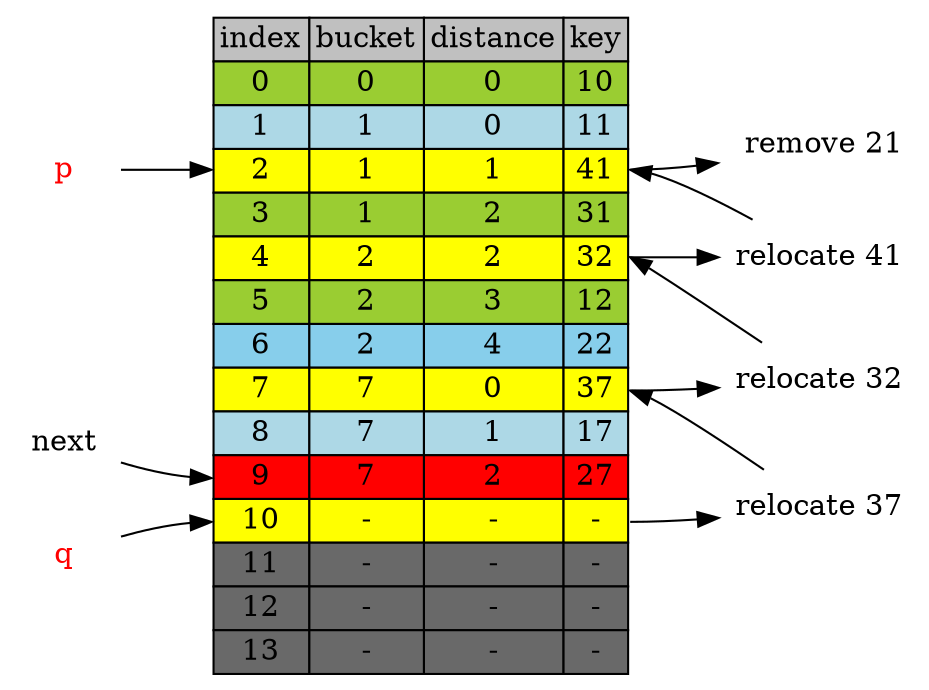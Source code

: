 digraph table{
    rankdir=LR
    node[shape=plaintext]
     table[label=<
        <TABLE BORDER="0" CELLBORDER="1" CELLSPACING="0">
            <TR>
                <TD BGCOLOR="grey">index</TD>
                <TD BGCOLOR="grey">bucket</TD>
                <TD BGCOLOR="grey">distance</TD>
                <TD BGCOLOR="grey">key</TD>
            </TR>           
            <TR>
                <TD BGCOLOR="yellowgreen" PORT="i0">0</TD>
                <TD BGCOLOR="yellowgreen">0</TD>
                <TD BGCOLOR="yellowgreen">0</TD>
                <TD BGCOLOR="yellowgreen" PORT="k0">10</TD>
            </TR>           
            <TR>
                <TD BGCOLOR="lightblue" PORT="i1">1</TD>
                <TD BGCOLOR="lightblue">1</TD>
                <TD BGCOLOR="lightblue">0</TD>
                <TD BGCOLOR="lightblue" PORT="k1">11</TD>
            </TR>           
            <TR>
                <TD BGCOLOR="yellow" PORT="i2">2</TD>
                <TD BGCOLOR="yellow">1</TD>
                <TD BGCOLOR="yellow">1</TD>
                <TD BGCOLOR="yellow" PORT="k2">41</TD>
            </TR>           
            <TR>
                <TD BGCOLOR="yellowgreen" PORT="i3">3</TD>
                <TD BGCOLOR="yellowgreen">1</TD>
                <TD BGCOLOR="yellowgreen">2</TD>
                <TD BGCOLOR="yellowgreen" PORT="k3">31</TD>
            </TR>           
            <TR>
                <TD BGCOLOR="yellow" PORT="i4">4</TD>
                <TD BGCOLOR="yellow">2</TD>
                <TD BGCOLOR="yellow">2</TD>
                <TD BGCOLOR="yellow" PORT="k4">32</TD>
            </TR>           
            <TR>
                <TD BGCOLOR="yellowgreen" PORT="i5">5</TD>
                <TD BGCOLOR="yellowgreen">2</TD>
                <TD BGCOLOR="yellowgreen">3</TD>
                <TD BGCOLOR="yellowgreen" PORT="k5">12</TD>
            </TR>
            <TR>
                <TD BGCOLOR="skyblue" PORT="i6">6</TD>
                <TD BGCOLOR="skyblue">2</TD>
                <TD BGCOLOR="skyblue">4</TD>
                <TD BGCOLOR="skyblue" PORT="k6">22</TD> 
            </TR>           
            <TR>
                <TD BGCOLOR="yellow" PORT="i7">7</TD>
                <TD BGCOLOR="yellow">7</TD>
                <TD BGCOLOR="yellow">0</TD>
                <TD BGCOLOR="yellow" PORT="k7">37</TD>
            </TR>           
            <TR>
                <TD BGCOLOR="lightblue" PORT="i8">8</TD>
                <TD BGCOLOR="lightblue">7</TD>
                <TD BGCOLOR="lightblue">1</TD>
                <TD BGCOLOR="lightblue" PORT="k8">17</TD>
            </TR>           
            <TR>
                <TD BGCOLOR="red" PORT="i9">9</TD>
                <TD BGCOLOR="red">7</TD>
                <TD BGCOLOR="red">2</TD>
                <TD BGCOLOR="red" PORT="k9">27</TD>
            </TR>           
            <TR>
                <TD BGCOLOR="yellow" PORT="i10">10</TD>
                <TD BGCOLOR="yellow">-</TD>
                <TD BGCOLOR="yellow">-</TD>
                <TD BGCOLOR="yellow" PORT="k10">-</TD>
            </TR>           
            <TR>
                <TD BGCOLOR="dimgrey" PORT="i11">11</TD>
                <TD BGCOLOR="dimgrey">-</TD>
                <TD BGCOLOR="dimgrey">-</TD>
                <TD BGCOLOR="dimgrey" PORT="k11">-</TD>
            </TR>           
            <TR>
                <TD BGCOLOR="dimgrey" PORT="i12">12</TD>
                <TD BGCOLOR="dimgrey">-</TD>
                <TD BGCOLOR="dimgrey">-</TD>
                <TD BGCOLOR="dimgrey" PORT="k12">-</TD>
            </TR>           
            <TR>
                <TD BGCOLOR="dimgrey" PORT="i13">13</TD>
                <TD BGCOLOR="dimgrey">-</TD>
                <TD BGCOLOR="dimgrey">-</TD>
                <TD BGCOLOR="dimgrey" PORT="k13">-</TD>
            </TR>           
        </TABLE>
    >]
#table0->table
p [fontcolor=red]
q[fontcolor=red]
 p -> table:i2
 q -> table:i10
 next -> table:i9
 table:k2->" remove 21"
 table:k4->"relocate 41"->table:k2
 table:k7->"relocate 32"->table:k4
 table:k10->"relocate 37"->table:k7
}
